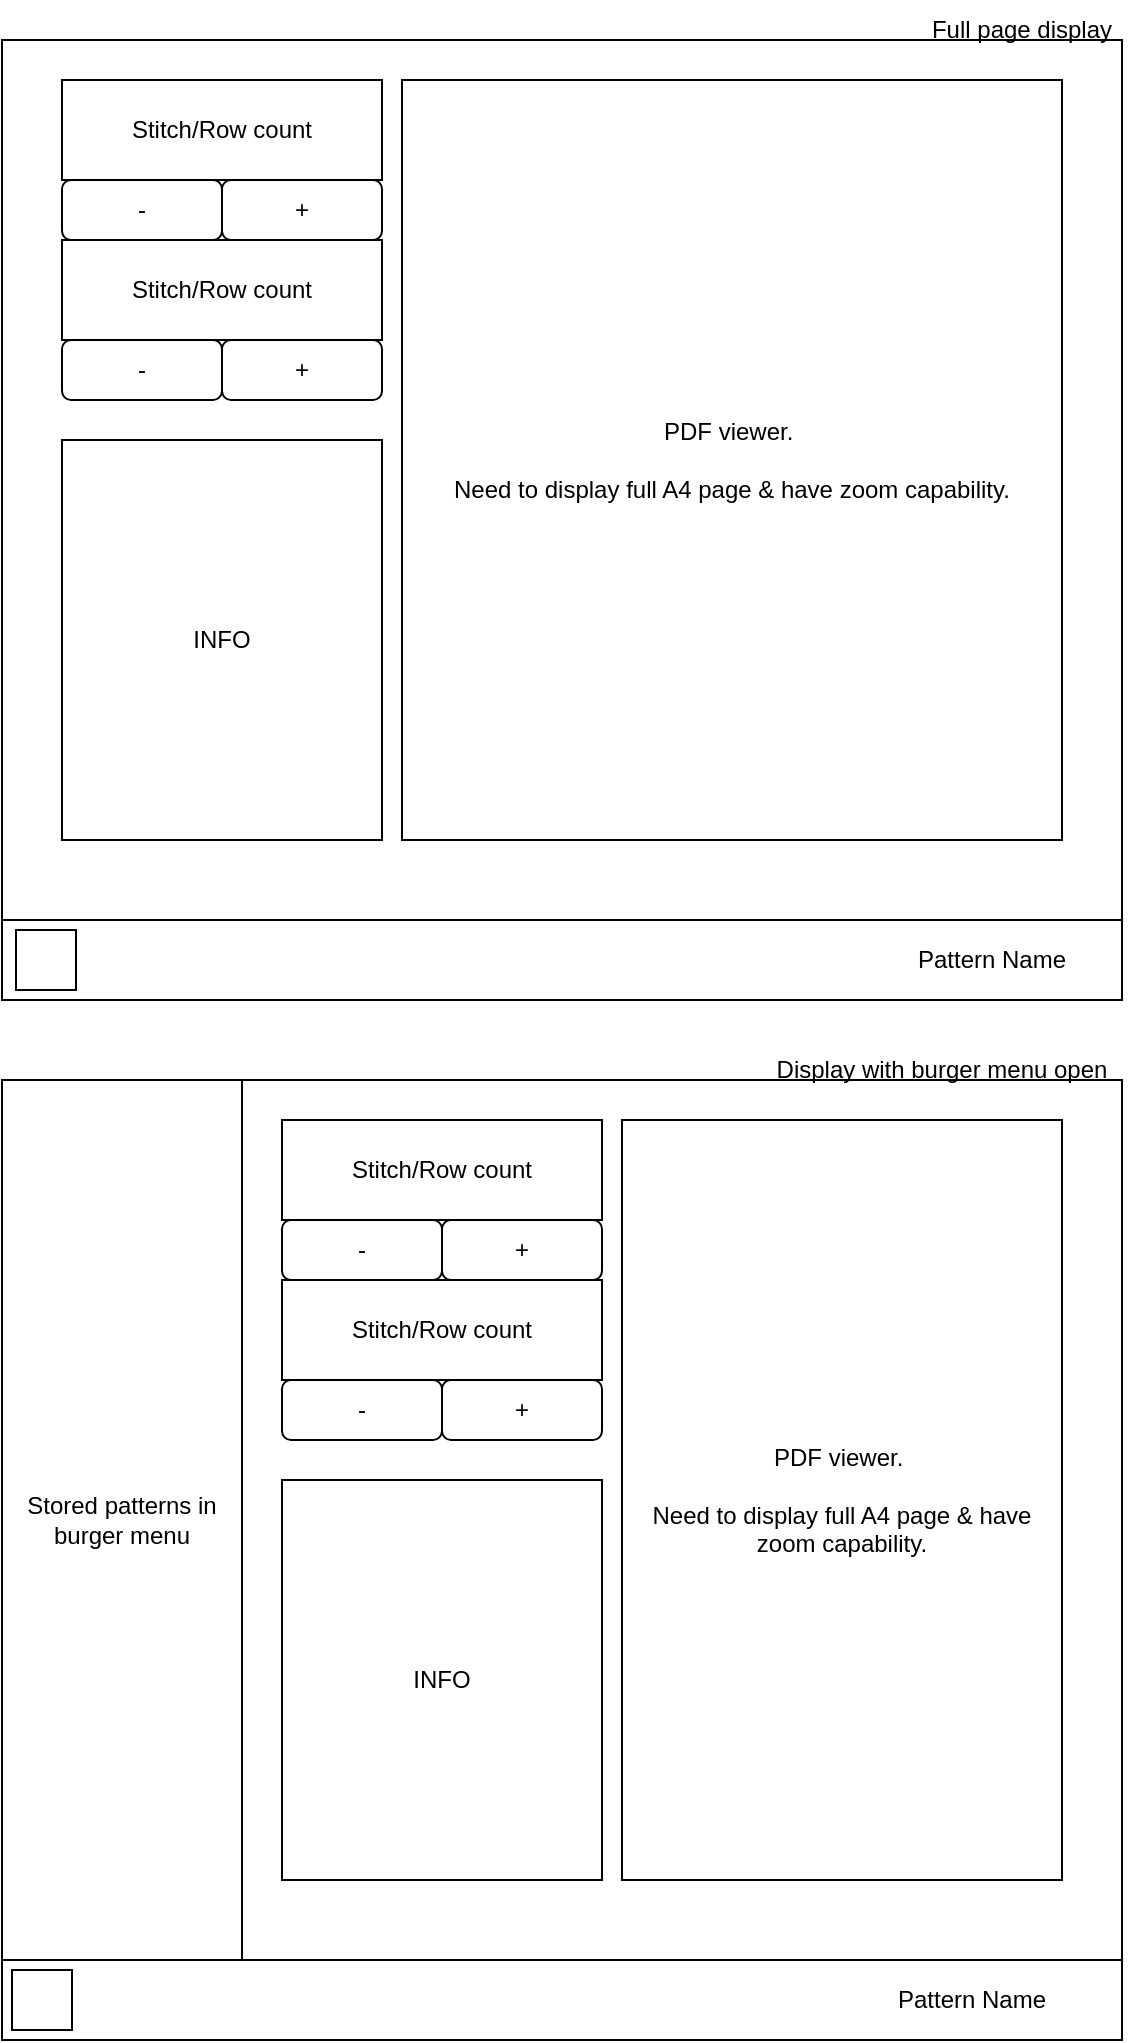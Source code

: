 <mxfile version="24.7.6">
  <diagram name="Page-1" id="7Px3E-7JTwKbySxBLWw9">
    <mxGraphModel dx="1434" dy="746" grid="1" gridSize="10" guides="1" tooltips="1" connect="1" arrows="1" fold="1" page="1" pageScale="1" pageWidth="827" pageHeight="1169" math="0" shadow="0">
      <root>
        <mxCell id="0" />
        <mxCell id="1" parent="0" />
        <mxCell id="lVN8dgGofVHCohqbqAhD-7" value="" style="rounded=0;whiteSpace=wrap;html=1;" vertex="1" parent="1">
          <mxGeometry x="40" y="40" width="560" height="440" as="geometry" />
        </mxCell>
        <mxCell id="lVN8dgGofVHCohqbqAhD-2" value="" style="rounded=0;whiteSpace=wrap;html=1;" vertex="1" parent="1">
          <mxGeometry x="40" y="480" width="560" height="40" as="geometry" />
        </mxCell>
        <mxCell id="lVN8dgGofVHCohqbqAhD-3" value="Stitch/Row count" style="rounded=0;whiteSpace=wrap;html=1;" vertex="1" parent="1">
          <mxGeometry x="70" y="60" width="160" height="50" as="geometry" />
        </mxCell>
        <mxCell id="lVN8dgGofVHCohqbqAhD-4" value="-" style="rounded=1;whiteSpace=wrap;html=1;" vertex="1" parent="1">
          <mxGeometry x="70" y="110" width="80" height="30" as="geometry" />
        </mxCell>
        <mxCell id="lVN8dgGofVHCohqbqAhD-5" value="+" style="rounded=1;whiteSpace=wrap;html=1;" vertex="1" parent="1">
          <mxGeometry x="150" y="110" width="80" height="30" as="geometry" />
        </mxCell>
        <mxCell id="lVN8dgGofVHCohqbqAhD-6" value="INFO" style="rounded=0;whiteSpace=wrap;html=1;" vertex="1" parent="1">
          <mxGeometry x="70" y="240" width="160" height="200" as="geometry" />
        </mxCell>
        <mxCell id="lVN8dgGofVHCohqbqAhD-8" value="PDF viewer.&amp;nbsp;&lt;div&gt;&lt;br&gt;&lt;/div&gt;&lt;div&gt;Need to display full A4 page &amp;amp; have zoom capability.&lt;/div&gt;" style="rounded=0;whiteSpace=wrap;html=1;" vertex="1" parent="1">
          <mxGeometry x="240" y="60" width="330" height="380" as="geometry" />
        </mxCell>
        <mxCell id="lVN8dgGofVHCohqbqAhD-9" style="edgeStyle=orthogonalEdgeStyle;rounded=0;orthogonalLoop=1;jettySize=auto;html=1;exitX=0.5;exitY=1;exitDx=0;exitDy=0;" edge="1" parent="1" source="lVN8dgGofVHCohqbqAhD-3" target="lVN8dgGofVHCohqbqAhD-3">
          <mxGeometry relative="1" as="geometry" />
        </mxCell>
        <mxCell id="lVN8dgGofVHCohqbqAhD-10" value="Stitch/Row count" style="rounded=0;whiteSpace=wrap;html=1;" vertex="1" parent="1">
          <mxGeometry x="70" y="140" width="160" height="50" as="geometry" />
        </mxCell>
        <mxCell id="lVN8dgGofVHCohqbqAhD-11" value="-" style="rounded=1;whiteSpace=wrap;html=1;" vertex="1" parent="1">
          <mxGeometry x="70" y="190" width="80" height="30" as="geometry" />
        </mxCell>
        <mxCell id="lVN8dgGofVHCohqbqAhD-12" value="+" style="rounded=1;whiteSpace=wrap;html=1;" vertex="1" parent="1">
          <mxGeometry x="150" y="190" width="80" height="30" as="geometry" />
        </mxCell>
        <mxCell id="lVN8dgGofVHCohqbqAhD-13" value="" style="rounded=0;whiteSpace=wrap;html=1;" vertex="1" parent="1">
          <mxGeometry x="40" y="560" width="560" height="440" as="geometry" />
        </mxCell>
        <mxCell id="lVN8dgGofVHCohqbqAhD-14" value="" style="rounded=0;whiteSpace=wrap;html=1;" vertex="1" parent="1">
          <mxGeometry x="40" y="1000" width="560" height="40" as="geometry" />
        </mxCell>
        <mxCell id="lVN8dgGofVHCohqbqAhD-15" value="Stitch/Row count" style="rounded=0;whiteSpace=wrap;html=1;" vertex="1" parent="1">
          <mxGeometry x="180" y="580" width="160" height="50" as="geometry" />
        </mxCell>
        <mxCell id="lVN8dgGofVHCohqbqAhD-16" value="-" style="rounded=1;whiteSpace=wrap;html=1;" vertex="1" parent="1">
          <mxGeometry x="180" y="630" width="80" height="30" as="geometry" />
        </mxCell>
        <mxCell id="lVN8dgGofVHCohqbqAhD-17" value="+" style="rounded=1;whiteSpace=wrap;html=1;" vertex="1" parent="1">
          <mxGeometry x="260" y="630" width="80" height="30" as="geometry" />
        </mxCell>
        <mxCell id="lVN8dgGofVHCohqbqAhD-18" value="INFO" style="rounded=0;whiteSpace=wrap;html=1;" vertex="1" parent="1">
          <mxGeometry x="180" y="760" width="160" height="200" as="geometry" />
        </mxCell>
        <mxCell id="lVN8dgGofVHCohqbqAhD-19" value="PDF viewer.&amp;nbsp;&lt;div&gt;&lt;br&gt;&lt;/div&gt;&lt;div&gt;Need to display full A4 page &amp;amp; have zoom capability.&lt;/div&gt;" style="rounded=0;whiteSpace=wrap;html=1;" vertex="1" parent="1">
          <mxGeometry x="350" y="580" width="220" height="380" as="geometry" />
        </mxCell>
        <mxCell id="lVN8dgGofVHCohqbqAhD-20" style="edgeStyle=orthogonalEdgeStyle;rounded=0;orthogonalLoop=1;jettySize=auto;html=1;exitX=0.5;exitY=1;exitDx=0;exitDy=0;" edge="1" parent="1" source="lVN8dgGofVHCohqbqAhD-15" target="lVN8dgGofVHCohqbqAhD-15">
          <mxGeometry relative="1" as="geometry" />
        </mxCell>
        <mxCell id="lVN8dgGofVHCohqbqAhD-21" value="Stitch/Row count" style="rounded=0;whiteSpace=wrap;html=1;" vertex="1" parent="1">
          <mxGeometry x="180" y="660" width="160" height="50" as="geometry" />
        </mxCell>
        <mxCell id="lVN8dgGofVHCohqbqAhD-22" value="-" style="rounded=1;whiteSpace=wrap;html=1;" vertex="1" parent="1">
          <mxGeometry x="180" y="710" width="80" height="30" as="geometry" />
        </mxCell>
        <mxCell id="lVN8dgGofVHCohqbqAhD-23" value="+" style="rounded=1;whiteSpace=wrap;html=1;" vertex="1" parent="1">
          <mxGeometry x="260" y="710" width="80" height="30" as="geometry" />
        </mxCell>
        <mxCell id="lVN8dgGofVHCohqbqAhD-24" value="Stored patterns in burger menu" style="rounded=0;whiteSpace=wrap;html=1;" vertex="1" parent="1">
          <mxGeometry x="40" y="560" width="120" height="440" as="geometry" />
        </mxCell>
        <mxCell id="lVN8dgGofVHCohqbqAhD-25" value="" style="rounded=0;whiteSpace=wrap;html=1;" vertex="1" parent="1">
          <mxGeometry x="47" y="485" width="30" height="30" as="geometry" />
        </mxCell>
        <mxCell id="lVN8dgGofVHCohqbqAhD-26" value="" style="rounded=0;whiteSpace=wrap;html=1;" vertex="1" parent="1">
          <mxGeometry x="45" y="1005" width="30" height="30" as="geometry" />
        </mxCell>
        <mxCell id="lVN8dgGofVHCohqbqAhD-27" value="Full page display" style="text;html=1;align=center;verticalAlign=middle;whiteSpace=wrap;rounded=0;" vertex="1" parent="1">
          <mxGeometry x="490" y="20" width="120" height="30" as="geometry" />
        </mxCell>
        <mxCell id="lVN8dgGofVHCohqbqAhD-28" value="Display with burger menu open" style="text;html=1;align=center;verticalAlign=middle;whiteSpace=wrap;rounded=0;" vertex="1" parent="1">
          <mxGeometry x="420" y="540" width="180" height="30" as="geometry" />
        </mxCell>
        <mxCell id="lVN8dgGofVHCohqbqAhD-29" value="Pattern Name" style="text;html=1;align=center;verticalAlign=middle;whiteSpace=wrap;rounded=0;" vertex="1" parent="1">
          <mxGeometry x="480" y="485" width="110" height="30" as="geometry" />
        </mxCell>
        <mxCell id="lVN8dgGofVHCohqbqAhD-30" value="Pattern Name" style="text;html=1;align=center;verticalAlign=middle;whiteSpace=wrap;rounded=0;" vertex="1" parent="1">
          <mxGeometry x="470" y="1005" width="110" height="30" as="geometry" />
        </mxCell>
      </root>
    </mxGraphModel>
  </diagram>
</mxfile>
